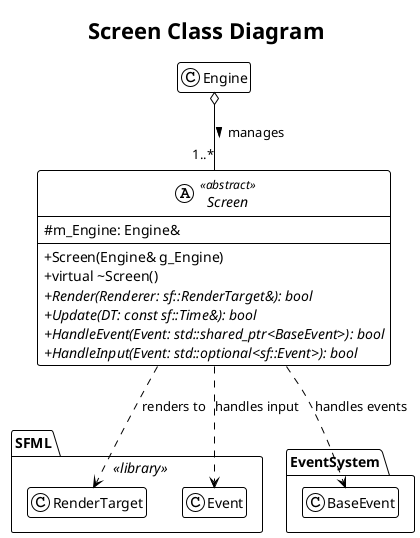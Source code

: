 @startuml
!theme plain
title Screen Class Diagram

' Settings for better readability
skinparam classAttributeIconSize 0
hide empty members

' Forward-declared class
class Engine

' Classes from external libraries/headers
package SFML <<library>> {
    class RenderTarget
    class Event
}

package EventSystem {
    class BaseEvent
}

' The main abstract class
abstract class Screen <<abstract>> {
    # m_Engine: Engine&
    --
    + Screen(Engine& g_Engine)
    + virtual ~Screen()
    + {abstract} Render(Renderer: sf::RenderTarget&): bool
    + {abstract} Update(DT: const sf::Time&): bool
    + {abstract} HandleEvent(Event: std::shared_ptr<BaseEvent>): bool
    + {abstract} HandleInput(Event: std::optional<sf::Event>): bool
}

' --- Relationships ---

' Aggregation: The Screen is part of an Engine and holds a reference to it.
' The Engine manages the Screen's lifetime, but the Screen needs access back to the Engine.
Engine o-- "1..*" Screen : manages >
' Dependency: The Screen class methods depend on these types.
Screen ..> SFML.RenderTarget : renders to
Screen ..> SFML.Event : handles input
Screen ..> BaseEvent : handles events

@enduml
